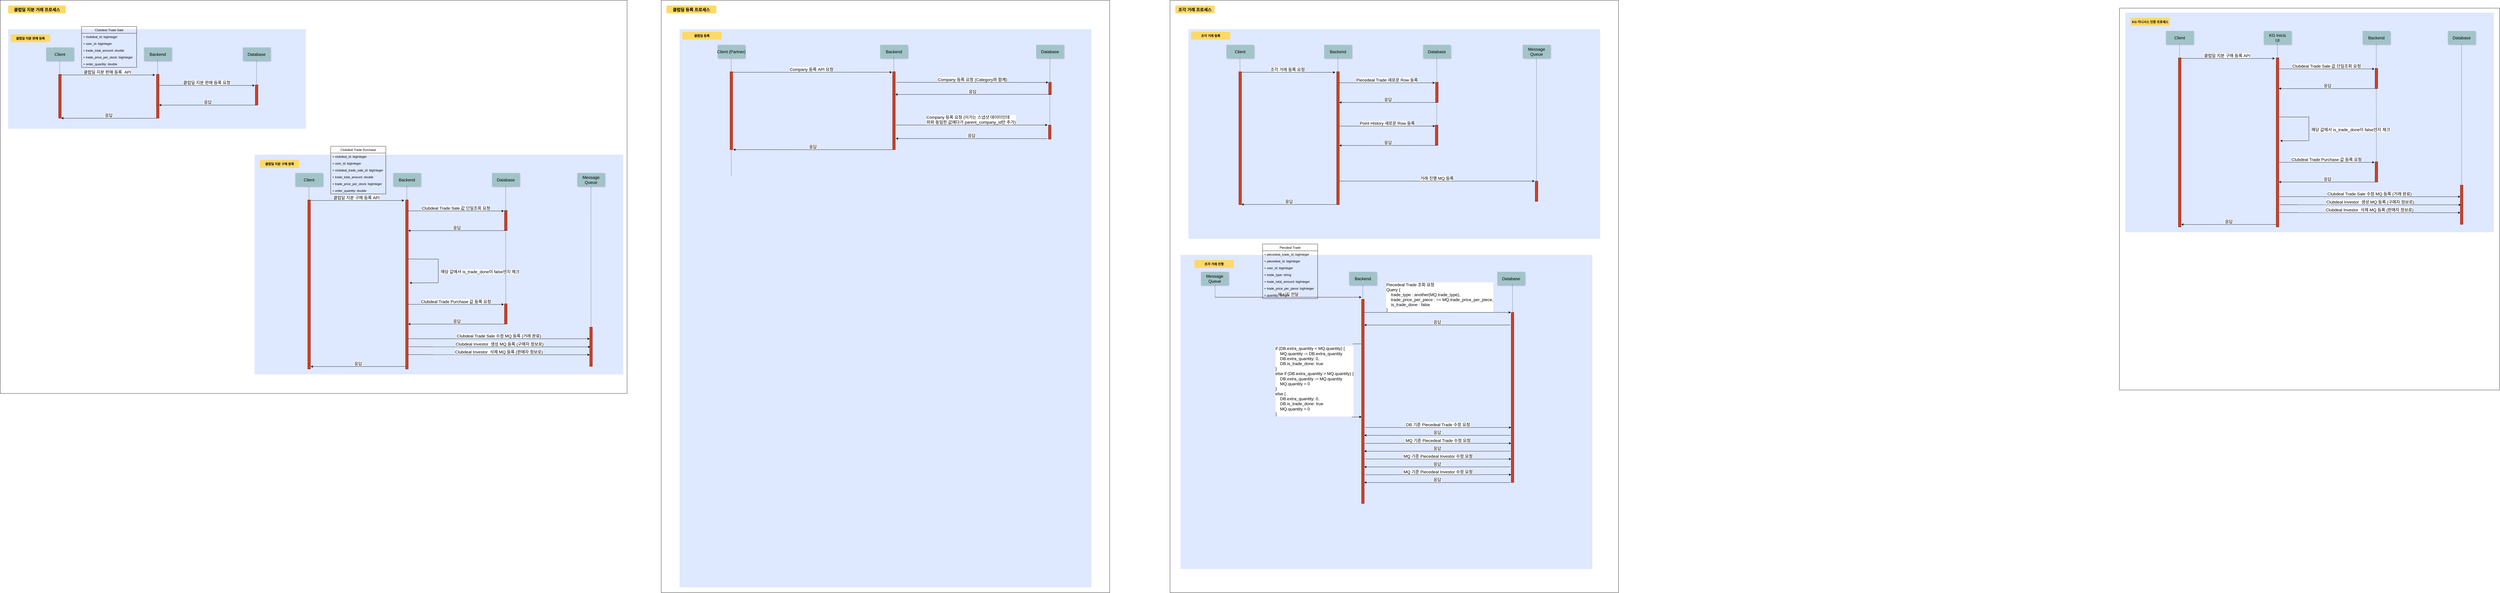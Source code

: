 <mxfile version="16.0.3" type="github">
  <diagram name="Page-1" id="9361dd3d-8414-5efd-6122-117bd74ce7a7">
    <mxGraphModel dx="3626" dy="1720" grid="1" gridSize="10" guides="1" tooltips="1" connect="1" arrows="1" fold="1" page="0" pageScale="1.5" pageWidth="826" pageHeight="1169" background="none" math="0" shadow="0">
      <root>
        <mxCell id="0" />
        <mxCell id="1" parent="0" />
        <mxCell id="KlOb9oc-CN9GO7hvicui-72" value="" style="rounded=0;whiteSpace=wrap;html=1;" parent="1" vertex="1">
          <mxGeometry x="1580" y="-80" width="1710" height="2260" as="geometry" />
        </mxCell>
        <mxCell id="69" value="" style="fillColor=#DEE8FF;strokeColor=none" parent="1" vertex="1">
          <mxGeometry x="1650" y="30" width="1570" height="2130" as="geometry" />
        </mxCell>
        <mxCell id="71" value="클럽딜 등록" style="rounded=1;fontStyle=1;fillColor=#FFD966;strokeColor=none" parent="1" vertex="1">
          <mxGeometry x="1660" y="40" width="150" height="30" as="geometry" />
        </mxCell>
        <mxCell id="AhJz03Bt-B3YiPbpUyde-89" value="Client (Partner)" style="shadow=1;fillColor=#A2C4C9;strokeColor=none;fontSize=16;" parent="1" vertex="1">
          <mxGeometry x="1795" y="90" width="105" height="50" as="geometry" />
        </mxCell>
        <mxCell id="AhJz03Bt-B3YiPbpUyde-90" value="Backend" style="shadow=1;fillColor=#A2C4C9;strokeColor=none;fontSize=16;" parent="1" vertex="1">
          <mxGeometry x="2415" y="90" width="105" height="50" as="geometry" />
        </mxCell>
        <mxCell id="AhJz03Bt-B3YiPbpUyde-91" value="Database" style="shadow=1;fillColor=#A2C4C9;strokeColor=none;fontSize=16;" parent="1" vertex="1">
          <mxGeometry x="3010" y="90" width="105" height="50" as="geometry" />
        </mxCell>
        <mxCell id="AhJz03Bt-B3YiPbpUyde-94" value="Company 등록 API 요청" style="edgeStyle=elbowEdgeStyle;elbow=vertical;verticalLabelPosition=top;verticalAlign=bottom;fontSize=16;" parent="1" edge="1">
          <mxGeometry x="1924.5" y="-38.12" width="100" height="100" as="geometry">
            <mxPoint x="1847" y="194.88" as="sourcePoint" />
            <mxPoint x="2460" y="194" as="targetPoint" />
            <Array as="points" />
          </mxGeometry>
        </mxCell>
        <mxCell id="AhJz03Bt-B3YiPbpUyde-95" value="" style="edgeStyle=none;endArrow=none;dashed=1" parent="1" edge="1">
          <mxGeometry x="2418.481" y="234.56" width="100" height="100" as="geometry">
            <mxPoint x="2466.91" y="139.56" as="sourcePoint" />
            <mxPoint x="2467.32" y="191.56" as="targetPoint" />
          </mxGeometry>
        </mxCell>
        <mxCell id="AhJz03Bt-B3YiPbpUyde-96" value="" style="fillColor=#CC4125;strokeColor=#660000" parent="1" vertex="1">
          <mxGeometry x="2462.5" y="192.56" width="10" height="297.44" as="geometry" />
        </mxCell>
        <mxCell id="AhJz03Bt-B3YiPbpUyde-97" value="Company 등록 요청 (Category와 함께)" style="edgeStyle=elbowEdgeStyle;elbow=vertical;verticalLabelPosition=top;verticalAlign=bottom;fontSize=16;exitX=0.915;exitY=0.08;exitDx=0;exitDy=0;exitPerimeter=0;" parent="1" edge="1">
          <mxGeometry x="2309" y="1.66" width="100" height="100" as="geometry">
            <mxPoint x="2477.65" y="233.155" as="sourcePoint" />
            <mxPoint x="3056" y="234" as="targetPoint" />
            <Array as="points" />
          </mxGeometry>
        </mxCell>
        <mxCell id="AhJz03Bt-B3YiPbpUyde-98" value="" style="edgeStyle=none;endArrow=none;dashed=1" parent="1" edge="1">
          <mxGeometry x="3013.641" y="236.56" width="100" height="100" as="geometry">
            <mxPoint x="3062.07" y="141.56" as="sourcePoint" />
            <mxPoint x="3062" y="231" as="targetPoint" />
          </mxGeometry>
        </mxCell>
        <mxCell id="AhJz03Bt-B3YiPbpUyde-99" value="" style="fillColor=#CC4125;strokeColor=#660000" parent="1" vertex="1">
          <mxGeometry x="3057.5" y="232.56" width="10" height="47.44" as="geometry" />
        </mxCell>
        <mxCell id="AhJz03Bt-B3YiPbpUyde-100" value="응답" style="edgeStyle=elbowEdgeStyle;elbow=vertical;verticalLabelPosition=top;verticalAlign=bottom;exitX=0.5;exitY=1;exitDx=0;exitDy=0;fontSize=16;" parent="1" edge="1">
          <mxGeometry x="2457.5" y="136" width="100" height="100" as="geometry">
            <mxPoint x="3062.5" y="279" as="sourcePoint" />
            <mxPoint x="2472.5" y="279.588" as="targetPoint" />
            <Array as="points" />
          </mxGeometry>
        </mxCell>
        <mxCell id="AhJz03Bt-B3YiPbpUyde-105" value="응답" style="edgeStyle=elbowEdgeStyle;elbow=vertical;verticalLabelPosition=top;verticalAlign=bottom;fontSize=16;" parent="1" edge="1">
          <mxGeometry x="1932.5" y="257.18" width="100" height="100" as="geometry">
            <mxPoint x="2462.5" y="490.18" as="sourcePoint" />
            <mxPoint x="1855.0" y="490.18" as="targetPoint" />
            <Array as="points" />
          </mxGeometry>
        </mxCell>
        <mxCell id="AhJz03Bt-B3YiPbpUyde-106" value="" style="fillColor=#CC4125;strokeColor=#660000" parent="1" vertex="1">
          <mxGeometry x="1842.5" y="192.56" width="10" height="297.44" as="geometry" />
        </mxCell>
        <mxCell id="AhJz03Bt-B3YiPbpUyde-107" value="" style="edgeStyle=none;endArrow=none;dashed=1;" parent="1" edge="1">
          <mxGeometry x="1798.161" y="238" width="100" height="100" as="geometry">
            <mxPoint x="1846.59" y="143" as="sourcePoint" />
            <mxPoint x="1847" y="190" as="targetPoint" />
          </mxGeometry>
        </mxCell>
        <mxCell id="SZOiIeE2iXW8za4jXHJB-124" value="" style="edgeStyle=none;endArrow=none;dashed=1" parent="1" edge="1">
          <mxGeometry x="3013.551" y="405" width="100" height="100" as="geometry">
            <mxPoint x="3062" y="280" as="sourcePoint" />
            <mxPoint x="3061.91" y="399.44" as="targetPoint" />
          </mxGeometry>
        </mxCell>
        <mxCell id="SZOiIeE2iXW8za4jXHJB-125" value="Company 등록 요청 (이거는 스냅샷 데이터인데 &#xa;위와 동일한 값에다가 parent_company_id만 추가)" style="edgeStyle=elbowEdgeStyle;elbow=vertical;verticalLabelPosition=top;verticalAlign=bottom;fontSize=16;align=left;" parent="1" edge="1">
          <mxGeometry width="100" height="100" as="geometry">
            <mxPoint x="2474" y="396" as="sourcePoint" />
            <mxPoint x="3053" y="396.28" as="targetPoint" />
            <Array as="points" />
            <mxPoint x="-174" as="offset" />
          </mxGeometry>
        </mxCell>
        <mxCell id="SZOiIeE2iXW8za4jXHJB-126" value="" style="fillColor=#CC4125;strokeColor=#660000" parent="1" vertex="1">
          <mxGeometry x="3056.5" y="396.28" width="10" height="53.72" as="geometry" />
        </mxCell>
        <mxCell id="SZOiIeE2iXW8za4jXHJB-127" value="응답" style="edgeStyle=elbowEdgeStyle;elbow=vertical;verticalLabelPosition=top;verticalAlign=bottom;exitX=0.892;exitY=0.555;exitDx=0;exitDy=0;fontSize=16;exitPerimeter=0;entryX=1.032;entryY=0.553;entryDx=0;entryDy=0;entryPerimeter=0;" parent="1" edge="1">
          <mxGeometry x="2459.5" y="304.72" width="100" height="100" as="geometry">
            <mxPoint x="3052.44" y="448" as="sourcePoint" />
            <mxPoint x="2474.82" y="447.174" as="targetPoint" />
            <Array as="points" />
          </mxGeometry>
        </mxCell>
        <mxCell id="KlOb9oc-CN9GO7hvicui-73" value="클럽딜 등록 프로세스" style="rounded=1;fontStyle=1;fillColor=#FFD966;strokeColor=none;fontSize=16;" parent="1" vertex="1">
          <mxGeometry x="1600" y="-60" width="190" height="30" as="geometry" />
        </mxCell>
        <mxCell id="KlOb9oc-CN9GO7hvicui-74" value="" style="rounded=0;whiteSpace=wrap;html=1;" parent="1" vertex="1">
          <mxGeometry x="-940" y="-80" width="2390" height="1500" as="geometry" />
        </mxCell>
        <mxCell id="KlOb9oc-CN9GO7hvicui-146" value="클럽딜 지분 거래 프로세스" style="rounded=1;fontStyle=1;fillColor=#FFD966;strokeColor=none;fontSize=16;" parent="1" vertex="1">
          <mxGeometry x="-910" y="-60" width="220" height="30" as="geometry" />
        </mxCell>
        <mxCell id="cGfgTrVELsaOKkTniNKJ-86" value="" style="fillColor=#DEE8FF;strokeColor=none" parent="1" vertex="1">
          <mxGeometry x="-910" y="30" width="1135" height="380" as="geometry" />
        </mxCell>
        <mxCell id="cGfgTrVELsaOKkTniNKJ-87" value="클럽딜 지분 판매 등록" style="rounded=1;fontStyle=1;fillColor=#FFD966;strokeColor=none" parent="1" vertex="1">
          <mxGeometry x="-900" y="50" width="150" height="30" as="geometry" />
        </mxCell>
        <mxCell id="cGfgTrVELsaOKkTniNKJ-88" value="Client" style="shadow=1;fillColor=#A2C4C9;strokeColor=none;fontSize=16;" parent="1" vertex="1">
          <mxGeometry x="-765" y="100" width="105" height="50" as="geometry" />
        </mxCell>
        <mxCell id="cGfgTrVELsaOKkTniNKJ-89" value="Backend" style="shadow=1;fillColor=#A2C4C9;strokeColor=none;fontSize=16;" parent="1" vertex="1">
          <mxGeometry x="-392" y="100" width="105" height="50" as="geometry" />
        </mxCell>
        <mxCell id="cGfgTrVELsaOKkTniNKJ-90" value="Database" style="shadow=1;fillColor=#A2C4C9;strokeColor=none;fontSize=16;" parent="1" vertex="1">
          <mxGeometry x="-15" y="100" width="105" height="50" as="geometry" />
        </mxCell>
        <mxCell id="cGfgTrVELsaOKkTniNKJ-91" value="클럽딜 지분 판매 등록  API" style="edgeStyle=elbowEdgeStyle;elbow=vertical;verticalLabelPosition=top;verticalAlign=bottom;fontSize=16;" parent="1" edge="1">
          <mxGeometry x="-635.5" y="-28.12" width="100" height="100" as="geometry">
            <mxPoint x="-713.0" y="204.88" as="sourcePoint" />
            <mxPoint x="-350" y="205" as="targetPoint" />
            <Array as="points" />
          </mxGeometry>
        </mxCell>
        <mxCell id="cGfgTrVELsaOKkTniNKJ-92" value="" style="edgeStyle=none;endArrow=none;dashed=1" parent="1" edge="1">
          <mxGeometry x="-388.559" y="245" width="100" height="100" as="geometry">
            <mxPoint x="-340.13" y="150" as="sourcePoint" />
            <mxPoint x="-339.72" y="202.0" as="targetPoint" />
          </mxGeometry>
        </mxCell>
        <mxCell id="cGfgTrVELsaOKkTniNKJ-93" value="" style="fillColor=#CC4125;strokeColor=#660000" parent="1" vertex="1">
          <mxGeometry x="-344.5" y="202.56" width="10" height="167.44" as="geometry" />
        </mxCell>
        <mxCell id="cGfgTrVELsaOKkTniNKJ-94" value="클럽딜 지분 판매 등록 요청" style="edgeStyle=elbowEdgeStyle;elbow=vertical;verticalLabelPosition=top;verticalAlign=bottom;fontSize=16;" parent="1" edge="1">
          <mxGeometry x="-257" y="11.66" width="100" height="100" as="geometry">
            <mxPoint x="-334.5" y="244.66" as="sourcePoint" />
            <mxPoint x="30" y="245" as="targetPoint" />
            <Array as="points" />
          </mxGeometry>
        </mxCell>
        <mxCell id="cGfgTrVELsaOKkTniNKJ-95" value="" style="edgeStyle=none;endArrow=none;dashed=1" parent="1" edge="1">
          <mxGeometry x="-11.359" y="246.56" width="100" height="100" as="geometry">
            <mxPoint x="37.07" y="151.56" as="sourcePoint" />
            <mxPoint x="37" y="241" as="targetPoint" />
          </mxGeometry>
        </mxCell>
        <mxCell id="cGfgTrVELsaOKkTniNKJ-96" value="" style="fillColor=#CC4125;strokeColor=#660000" parent="1" vertex="1">
          <mxGeometry x="32.5" y="242.56" width="10" height="77.44" as="geometry" />
        </mxCell>
        <mxCell id="cGfgTrVELsaOKkTniNKJ-97" value="응답" style="edgeStyle=elbowEdgeStyle;elbow=vertical;verticalLabelPosition=top;verticalAlign=bottom;exitX=0.5;exitY=1;exitDx=0;exitDy=0;fontSize=16;" parent="1" source="cGfgTrVELsaOKkTniNKJ-96" target="cGfgTrVELsaOKkTniNKJ-93" edge="1">
          <mxGeometry x="-102.5" y="177" width="100" height="100" as="geometry">
            <mxPoint x="-180.0" y="410.0" as="sourcePoint" />
            <mxPoint x="193" y="410.12" as="targetPoint" />
            <Array as="points" />
          </mxGeometry>
        </mxCell>
        <mxCell id="cGfgTrVELsaOKkTniNKJ-98" value="응답" style="edgeStyle=elbowEdgeStyle;elbow=vertical;verticalLabelPosition=top;verticalAlign=bottom;fontSize=16;" parent="1" edge="1">
          <mxGeometry x="-630" y="137.18" width="100" height="100" as="geometry">
            <mxPoint x="-344.5" y="370.3" as="sourcePoint" />
            <mxPoint x="-707.5" y="370.18" as="targetPoint" />
            <Array as="points" />
          </mxGeometry>
        </mxCell>
        <mxCell id="cGfgTrVELsaOKkTniNKJ-99" value="" style="fillColor=#CC4125;strokeColor=#660000" parent="1" vertex="1">
          <mxGeometry x="-717.5" y="202.56" width="10" height="167.44" as="geometry" />
        </mxCell>
        <mxCell id="cGfgTrVELsaOKkTniNKJ-100" value="" style="edgeStyle=none;endArrow=none;dashed=1;" parent="1" edge="1">
          <mxGeometry x="-761.839" y="248" width="100" height="100" as="geometry">
            <mxPoint x="-713.41" y="153" as="sourcePoint" />
            <mxPoint x="-713.0" y="200" as="targetPoint" />
          </mxGeometry>
        </mxCell>
        <mxCell id="cGfgTrVELsaOKkTniNKJ-101" value="" style="fillColor=#DEE8FF;strokeColor=none" parent="1" vertex="1">
          <mxGeometry x="30" y="509" width="1405" height="838" as="geometry" />
        </mxCell>
        <mxCell id="cGfgTrVELsaOKkTniNKJ-102" value="클럽딜 지분 구매 등록" style="rounded=1;fontStyle=1;fillColor=#FFD966;strokeColor=none" parent="1" vertex="1">
          <mxGeometry x="50" y="529" width="150" height="30" as="geometry" />
        </mxCell>
        <mxCell id="cGfgTrVELsaOKkTniNKJ-103" value="Client" style="shadow=1;fillColor=#A2C4C9;strokeColor=none;fontSize=16;" parent="1" vertex="1">
          <mxGeometry x="185" y="579" width="105" height="50" as="geometry" />
        </mxCell>
        <mxCell id="cGfgTrVELsaOKkTniNKJ-104" value="Backend" style="shadow=1;fillColor=#A2C4C9;strokeColor=none;fontSize=16;" parent="1" vertex="1">
          <mxGeometry x="558" y="579" width="105" height="50" as="geometry" />
        </mxCell>
        <mxCell id="cGfgTrVELsaOKkTniNKJ-105" value="Database" style="shadow=1;fillColor=#A2C4C9;strokeColor=none;fontSize=16;" parent="1" vertex="1">
          <mxGeometry x="935" y="579" width="105" height="50" as="geometry" />
        </mxCell>
        <mxCell id="cGfgTrVELsaOKkTniNKJ-106" value="클럽딜 지분 구매 등록 API" style="edgeStyle=elbowEdgeStyle;elbow=vertical;verticalLabelPosition=top;verticalAlign=bottom;fontSize=16;" parent="1" edge="1">
          <mxGeometry x="314.5" y="450.88" width="100" height="100" as="geometry">
            <mxPoint x="237.0" y="683.88" as="sourcePoint" />
            <mxPoint x="600" y="684" as="targetPoint" />
            <Array as="points" />
          </mxGeometry>
        </mxCell>
        <mxCell id="cGfgTrVELsaOKkTniNKJ-107" value="" style="edgeStyle=none;endArrow=none;dashed=1" parent="1" edge="1">
          <mxGeometry x="561.441" y="724" width="100" height="100" as="geometry">
            <mxPoint x="609.87" y="629" as="sourcePoint" />
            <mxPoint x="610.28" y="681.0" as="targetPoint" />
          </mxGeometry>
        </mxCell>
        <mxCell id="cGfgTrVELsaOKkTniNKJ-108" value="" style="fillColor=#CC4125;strokeColor=#660000" parent="1" vertex="1">
          <mxGeometry x="605.5" y="681.56" width="10" height="645.44" as="geometry" />
        </mxCell>
        <mxCell id="cGfgTrVELsaOKkTniNKJ-109" value="Clubdeal Trade Sale 값 단일조회 요청" style="edgeStyle=elbowEdgeStyle;elbow=vertical;verticalLabelPosition=top;verticalAlign=bottom;fontSize=16;" parent="1" edge="1">
          <mxGeometry x="693" y="490.66" width="100" height="100" as="geometry">
            <mxPoint x="615.5" y="723.66" as="sourcePoint" />
            <mxPoint x="980" y="724" as="targetPoint" />
            <Array as="points" />
          </mxGeometry>
        </mxCell>
        <mxCell id="cGfgTrVELsaOKkTniNKJ-110" value="" style="edgeStyle=none;endArrow=none;dashed=1" parent="1" edge="1">
          <mxGeometry x="938.641" y="725.56" width="100" height="100" as="geometry">
            <mxPoint x="987.07" y="630.56" as="sourcePoint" />
            <mxPoint x="987" y="720" as="targetPoint" />
          </mxGeometry>
        </mxCell>
        <mxCell id="cGfgTrVELsaOKkTniNKJ-111" value="" style="fillColor=#CC4125;strokeColor=#660000" parent="1" vertex="1">
          <mxGeometry x="982.5" y="721.56" width="10" height="77.44" as="geometry" />
        </mxCell>
        <mxCell id="cGfgTrVELsaOKkTniNKJ-112" value="응답" style="edgeStyle=elbowEdgeStyle;elbow=vertical;verticalLabelPosition=top;verticalAlign=bottom;exitX=0.5;exitY=1;exitDx=0;exitDy=0;fontSize=16;" parent="1" source="cGfgTrVELsaOKkTniNKJ-111" target="cGfgTrVELsaOKkTniNKJ-108" edge="1">
          <mxGeometry x="847.5" y="656" width="100" height="100" as="geometry">
            <mxPoint x="770.0" y="889.0" as="sourcePoint" />
            <mxPoint x="1143" y="889.12" as="targetPoint" />
            <Array as="points" />
          </mxGeometry>
        </mxCell>
        <mxCell id="cGfgTrVELsaOKkTniNKJ-113" value="응답" style="edgeStyle=elbowEdgeStyle;elbow=vertical;verticalLabelPosition=top;verticalAlign=bottom;fontSize=16;" parent="1" edge="1">
          <mxGeometry x="321" y="1084.23" width="100" height="100" as="geometry">
            <mxPoint x="606.5" y="1317.35" as="sourcePoint" />
            <mxPoint x="243.5" y="1317.23" as="targetPoint" />
            <Array as="points" />
          </mxGeometry>
        </mxCell>
        <mxCell id="cGfgTrVELsaOKkTniNKJ-114" value="" style="fillColor=#CC4125;strokeColor=#660000" parent="1" vertex="1">
          <mxGeometry x="232.5" y="681.56" width="10" height="645.44" as="geometry" />
        </mxCell>
        <mxCell id="cGfgTrVELsaOKkTniNKJ-115" value="" style="edgeStyle=none;endArrow=none;dashed=1;" parent="1" edge="1">
          <mxGeometry x="188.161" y="727" width="100" height="100" as="geometry">
            <mxPoint x="236.59" y="632" as="sourcePoint" />
            <mxPoint x="237.0" y="679" as="targetPoint" />
          </mxGeometry>
        </mxCell>
        <mxCell id="cGfgTrVELsaOKkTniNKJ-117" value="Clubdeal Trade Sale" style="swimlane;fontStyle=0;childLayout=stackLayout;horizontal=1;startSize=26;fillColor=none;horizontalStack=0;resizeParent=1;resizeParentMax=0;resizeLast=0;collapsible=1;marginBottom=0;" parent="1" vertex="1">
          <mxGeometry x="-630" y="20" width="210" height="156" as="geometry" />
        </mxCell>
        <mxCell id="cGfgTrVELsaOKkTniNKJ-118" value="+ clubdeal_id: bigInteger" style="text;strokeColor=none;fillColor=none;align=left;verticalAlign=top;spacingLeft=4;spacingRight=4;overflow=hidden;rotatable=0;points=[[0,0.5],[1,0.5]];portConstraint=eastwest;" parent="cGfgTrVELsaOKkTniNKJ-117" vertex="1">
          <mxGeometry y="26" width="210" height="26" as="geometry" />
        </mxCell>
        <mxCell id="cGfgTrVELsaOKkTniNKJ-119" value="+ user_id: bigInteger" style="text;strokeColor=none;fillColor=none;align=left;verticalAlign=top;spacingLeft=4;spacingRight=4;overflow=hidden;rotatable=0;points=[[0,0.5],[1,0.5]];portConstraint=eastwest;" parent="cGfgTrVELsaOKkTniNKJ-117" vertex="1">
          <mxGeometry y="52" width="210" height="26" as="geometry" />
        </mxCell>
        <mxCell id="cGfgTrVELsaOKkTniNKJ-124" value="+ trade_total_amount: double" style="text;strokeColor=none;fillColor=none;align=left;verticalAlign=top;spacingLeft=4;spacingRight=4;overflow=hidden;rotatable=0;points=[[0,0.5],[1,0.5]];portConstraint=eastwest;" parent="cGfgTrVELsaOKkTniNKJ-117" vertex="1">
          <mxGeometry y="78" width="210" height="26" as="geometry" />
        </mxCell>
        <mxCell id="cGfgTrVELsaOKkTniNKJ-121" value="+ trade_price_per_stock: bigInteger" style="text;strokeColor=none;fillColor=none;align=left;verticalAlign=top;spacingLeft=4;spacingRight=4;overflow=hidden;rotatable=0;points=[[0,0.5],[1,0.5]];portConstraint=eastwest;" parent="cGfgTrVELsaOKkTniNKJ-117" vertex="1">
          <mxGeometry y="104" width="210" height="26" as="geometry" />
        </mxCell>
        <mxCell id="cGfgTrVELsaOKkTniNKJ-120" value="+ order_quantity: double" style="text;strokeColor=none;fillColor=none;align=left;verticalAlign=top;spacingLeft=4;spacingRight=4;overflow=hidden;rotatable=0;points=[[0,0.5],[1,0.5]];portConstraint=eastwest;" parent="cGfgTrVELsaOKkTniNKJ-117" vertex="1">
          <mxGeometry y="130" width="210" height="26" as="geometry" />
        </mxCell>
        <mxCell id="cGfgTrVELsaOKkTniNKJ-127" value="Clubdeal Trade Purchase" style="swimlane;fontStyle=0;childLayout=stackLayout;horizontal=1;startSize=26;fillColor=none;horizontalStack=0;resizeParent=1;resizeParentMax=0;resizeLast=0;collapsible=1;marginBottom=0;" parent="1" vertex="1">
          <mxGeometry x="320" y="477.0" width="210" height="182" as="geometry" />
        </mxCell>
        <mxCell id="cGfgTrVELsaOKkTniNKJ-128" value="+ clubdeal_id: bigInteger" style="text;strokeColor=none;fillColor=none;align=left;verticalAlign=top;spacingLeft=4;spacingRight=4;overflow=hidden;rotatable=0;points=[[0,0.5],[1,0.5]];portConstraint=eastwest;" parent="cGfgTrVELsaOKkTniNKJ-127" vertex="1">
          <mxGeometry y="26" width="210" height="26" as="geometry" />
        </mxCell>
        <mxCell id="cGfgTrVELsaOKkTniNKJ-129" value="+ user_id: bigInteger" style="text;strokeColor=none;fillColor=none;align=left;verticalAlign=top;spacingLeft=4;spacingRight=4;overflow=hidden;rotatable=0;points=[[0,0.5],[1,0.5]];portConstraint=eastwest;" parent="cGfgTrVELsaOKkTniNKJ-127" vertex="1">
          <mxGeometry y="52" width="210" height="26" as="geometry" />
        </mxCell>
        <mxCell id="cGfgTrVELsaOKkTniNKJ-133" value="+ clubdeal_trade_sale_id: bigInteger" style="text;strokeColor=none;fillColor=none;align=left;verticalAlign=top;spacingLeft=4;spacingRight=4;overflow=hidden;rotatable=0;points=[[0,0.5],[1,0.5]];portConstraint=eastwest;" parent="cGfgTrVELsaOKkTniNKJ-127" vertex="1">
          <mxGeometry y="78" width="210" height="26" as="geometry" />
        </mxCell>
        <mxCell id="cGfgTrVELsaOKkTniNKJ-130" value="+ trade_total_amount: double" style="text;strokeColor=none;fillColor=none;align=left;verticalAlign=top;spacingLeft=4;spacingRight=4;overflow=hidden;rotatable=0;points=[[0,0.5],[1,0.5]];portConstraint=eastwest;" parent="cGfgTrVELsaOKkTniNKJ-127" vertex="1">
          <mxGeometry y="104" width="210" height="26" as="geometry" />
        </mxCell>
        <mxCell id="cGfgTrVELsaOKkTniNKJ-131" value="+ trade_price_per_stock: bigInteger" style="text;strokeColor=none;fillColor=none;align=left;verticalAlign=top;spacingLeft=4;spacingRight=4;overflow=hidden;rotatable=0;points=[[0,0.5],[1,0.5]];portConstraint=eastwest;" parent="cGfgTrVELsaOKkTniNKJ-127" vertex="1">
          <mxGeometry y="130" width="210" height="26" as="geometry" />
        </mxCell>
        <mxCell id="cGfgTrVELsaOKkTniNKJ-132" value="+ order_quantity: double" style="text;strokeColor=none;fillColor=none;align=left;verticalAlign=top;spacingLeft=4;spacingRight=4;overflow=hidden;rotatable=0;points=[[0,0.5],[1,0.5]];portConstraint=eastwest;" parent="cGfgTrVELsaOKkTniNKJ-127" vertex="1">
          <mxGeometry y="156" width="210" height="26" as="geometry" />
        </mxCell>
        <mxCell id="cGfgTrVELsaOKkTniNKJ-134" value="해당 값에서 is_trade_done이 false인지 체크" style="edgeStyle=elbowEdgeStyle;elbow=vertical;verticalLabelPosition=top;verticalAlign=bottom;fontSize=16;endArrow=none;endFill=0;" parent="1" edge="1">
          <mxGeometry x="-260" y="-33" width="100" height="100" as="geometry">
            <mxPoint x="615.5" y="907.29" as="sourcePoint" />
            <mxPoint x="730" y="908" as="targetPoint" />
            <Array as="points" />
            <mxPoint x="217" y="59" as="offset" />
          </mxGeometry>
        </mxCell>
        <mxCell id="cGfgTrVELsaOKkTniNKJ-135" value="" style="endArrow=none;html=1;rounded=0;endFill=0;" parent="1" edge="1">
          <mxGeometry width="50" height="50" relative="1" as="geometry">
            <mxPoint x="730" y="907" as="sourcePoint" />
            <mxPoint x="730" y="997" as="targetPoint" />
          </mxGeometry>
        </mxCell>
        <mxCell id="cGfgTrVELsaOKkTniNKJ-136" value="" style="endArrow=classic;html=1;rounded=0;entryX=1.508;entryY=0.706;entryDx=0;entryDy=0;entryPerimeter=0;" parent="1" edge="1">
          <mxGeometry width="50" height="50" relative="1" as="geometry">
            <mxPoint x="730" y="998" as="sourcePoint" />
            <mxPoint x="620.58" y="998.341" as="targetPoint" />
          </mxGeometry>
        </mxCell>
        <mxCell id="cGfgTrVELsaOKkTniNKJ-137" value="Clubdeal Trade Purchase 값 등록 요청" style="edgeStyle=elbowEdgeStyle;elbow=vertical;verticalLabelPosition=top;verticalAlign=bottom;fontSize=16;" parent="1" edge="1">
          <mxGeometry x="693" y="847.1" width="100" height="100" as="geometry">
            <mxPoint x="615.5" y="1080.1" as="sourcePoint" />
            <mxPoint x="980" y="1080.44" as="targetPoint" />
            <Array as="points" />
          </mxGeometry>
        </mxCell>
        <mxCell id="cGfgTrVELsaOKkTniNKJ-138" value="" style="fillColor=#CC4125;strokeColor=#660000" parent="1" vertex="1">
          <mxGeometry x="982.5" y="1078" width="10" height="77.44" as="geometry" />
        </mxCell>
        <mxCell id="cGfgTrVELsaOKkTniNKJ-139" value="응답" style="edgeStyle=elbowEdgeStyle;elbow=vertical;verticalLabelPosition=top;verticalAlign=bottom;exitX=0.5;exitY=1;exitDx=0;exitDy=0;fontSize=16;" parent="1" source="cGfgTrVELsaOKkTniNKJ-138" edge="1">
          <mxGeometry x="847.5" y="1012.44" width="100" height="100" as="geometry">
            <mxPoint x="770.0" y="1245.44" as="sourcePoint" />
            <mxPoint x="615.5" y="1155.072" as="targetPoint" />
            <Array as="points" />
          </mxGeometry>
        </mxCell>
        <mxCell id="cGfgTrVELsaOKkTniNKJ-140" value="" style="edgeStyle=none;endArrow=none;dashed=1;entryX=0.5;entryY=0;entryDx=0;entryDy=0;" parent="1" target="cGfgTrVELsaOKkTniNKJ-138" edge="1">
          <mxGeometry x="938.611" y="892" width="100" height="100" as="geometry">
            <mxPoint x="987.04" y="797.0" as="sourcePoint" />
            <mxPoint x="986.97" y="886.44" as="targetPoint" />
          </mxGeometry>
        </mxCell>
        <mxCell id="cGfgTrVELsaOKkTniNKJ-141" value="Message&#xa;Queue" style="shadow=1;fillColor=#A2C4C9;strokeColor=none;fontSize=16;" parent="1" vertex="1">
          <mxGeometry x="1260" y="579" width="105" height="50" as="geometry" />
        </mxCell>
        <mxCell id="cGfgTrVELsaOKkTniNKJ-142" value="" style="edgeStyle=none;endArrow=none;dashed=1;entryX=0.5;entryY=0;entryDx=0;entryDy=0;" parent="1" target="cGfgTrVELsaOKkTniNKJ-144" edge="1">
          <mxGeometry x="1263.521" y="727.12" width="100" height="100" as="geometry">
            <mxPoint x="1311.95" y="632.12" as="sourcePoint" />
            <mxPoint x="1311.88" y="721.56" as="targetPoint" />
          </mxGeometry>
        </mxCell>
        <mxCell id="cGfgTrVELsaOKkTniNKJ-143" value="Clubdeal Investor  생성 MQ 등록 (구매자 정보로)" style="edgeStyle=elbowEdgeStyle;elbow=vertical;verticalLabelPosition=top;verticalAlign=bottom;fontSize=16;entryX=0.25;entryY=0.202;entryDx=0;entryDy=0;entryPerimeter=0;" parent="1" edge="1">
          <mxGeometry x="695.5" y="1009.17" width="100" height="100" as="geometry">
            <mxPoint x="618" y="1242.17" as="sourcePoint" />
            <mxPoint x="1310" y="1242.47" as="targetPoint" />
            <Array as="points" />
          </mxGeometry>
        </mxCell>
        <mxCell id="cGfgTrVELsaOKkTniNKJ-144" value="" style="fillColor=#CC4125;strokeColor=#660000" parent="1" vertex="1">
          <mxGeometry x="1307.5" y="1167" width="10" height="150" as="geometry" />
        </mxCell>
        <mxCell id="cGfgTrVELsaOKkTniNKJ-145" value="Clubdeal Investor  삭제 MQ 등록 (판매자 정보로)" style="edgeStyle=elbowEdgeStyle;elbow=vertical;verticalLabelPosition=top;verticalAlign=bottom;fontSize=16;entryX=0.25;entryY=0.202;entryDx=0;entryDy=0;entryPerimeter=0;" parent="1" edge="1">
          <mxGeometry x="693" y="1039.17" width="100" height="100" as="geometry">
            <mxPoint x="615.5" y="1272.17" as="sourcePoint" />
            <mxPoint x="1307.5" y="1272.47" as="targetPoint" />
            <Array as="points" />
          </mxGeometry>
        </mxCell>
        <mxCell id="cGfgTrVELsaOKkTniNKJ-146" value="Clubdeal Trade Sale 수정 MQ 등록 (거래 완료)" style="edgeStyle=elbowEdgeStyle;elbow=vertical;verticalLabelPosition=top;verticalAlign=bottom;fontSize=16;entryX=0.25;entryY=0.202;entryDx=0;entryDy=0;entryPerimeter=0;" parent="1" edge="1">
          <mxGeometry x="693" y="978.34" width="100" height="100" as="geometry">
            <mxPoint x="615.5" y="1211.34" as="sourcePoint" />
            <mxPoint x="1307.5" y="1211.64" as="targetPoint" />
            <Array as="points" />
          </mxGeometry>
        </mxCell>
        <mxCell id="aL3dikW4eVDOz2QTNqO3-71" value="" style="rounded=0;whiteSpace=wrap;html=1;" parent="1" vertex="1">
          <mxGeometry x="3520" y="-80" width="1710" height="2260" as="geometry" />
        </mxCell>
        <mxCell id="aL3dikW4eVDOz2QTNqO3-72" value="" style="fillColor=#DEE8FF;strokeColor=none" parent="1" vertex="1">
          <mxGeometry x="3590" y="30" width="1570" height="800" as="geometry" />
        </mxCell>
        <mxCell id="aL3dikW4eVDOz2QTNqO3-73" value="조각 거래 등록" style="rounded=1;fontStyle=1;fillColor=#FFD966;strokeColor=none" parent="1" vertex="1">
          <mxGeometry x="3600" y="40" width="150" height="30" as="geometry" />
        </mxCell>
        <mxCell id="aL3dikW4eVDOz2QTNqO3-74" value="Client" style="shadow=1;fillColor=#A2C4C9;strokeColor=none;fontSize=16;" parent="1" vertex="1">
          <mxGeometry x="3735" y="90" width="105" height="50" as="geometry" />
        </mxCell>
        <mxCell id="aL3dikW4eVDOz2QTNqO3-75" value="Backend" style="shadow=1;fillColor=#A2C4C9;strokeColor=none;fontSize=16;" parent="1" vertex="1">
          <mxGeometry x="4108" y="90" width="105" height="50" as="geometry" />
        </mxCell>
        <mxCell id="aL3dikW4eVDOz2QTNqO3-76" value="Database" style="shadow=1;fillColor=#A2C4C9;strokeColor=none;fontSize=16;" parent="1" vertex="1">
          <mxGeometry x="4485" y="90" width="105" height="50" as="geometry" />
        </mxCell>
        <mxCell id="aL3dikW4eVDOz2QTNqO3-77" value="Message&#xa;Queue" style="shadow=1;fillColor=#A2C4C9;strokeColor=none;fontSize=16;" parent="1" vertex="1">
          <mxGeometry x="4865" y="90" width="105" height="50" as="geometry" />
        </mxCell>
        <mxCell id="aL3dikW4eVDOz2QTNqO3-78" value="조각 거래 등록 요청" style="edgeStyle=elbowEdgeStyle;elbow=vertical;verticalLabelPosition=top;verticalAlign=bottom;fontSize=16;" parent="1" edge="1">
          <mxGeometry x="3864.5" y="-38.12" width="100" height="100" as="geometry">
            <mxPoint x="3787" y="194.88" as="sourcePoint" />
            <mxPoint x="4150" y="195" as="targetPoint" />
            <Array as="points" />
          </mxGeometry>
        </mxCell>
        <mxCell id="aL3dikW4eVDOz2QTNqO3-79" value="" style="edgeStyle=none;endArrow=none;dashed=1" parent="1" edge="1">
          <mxGeometry x="4111.441" y="235" width="100" height="100" as="geometry">
            <mxPoint x="4159.87" y="140" as="sourcePoint" />
            <mxPoint x="4160.28" y="192" as="targetPoint" />
          </mxGeometry>
        </mxCell>
        <mxCell id="aL3dikW4eVDOz2QTNqO3-80" value="" style="fillColor=#CC4125;strokeColor=#660000" parent="1" vertex="1">
          <mxGeometry x="4155.5" y="192.56" width="10" height="507.44" as="geometry" />
        </mxCell>
        <mxCell id="aL3dikW4eVDOz2QTNqO3-81" value="Piecedeal Trade 새로운 Row 등록" style="edgeStyle=elbowEdgeStyle;elbow=vertical;verticalLabelPosition=top;verticalAlign=bottom;fontSize=16;" parent="1" edge="1">
          <mxGeometry x="4243" y="1.66" width="100" height="100" as="geometry">
            <mxPoint x="4165.5" y="234.66" as="sourcePoint" />
            <mxPoint x="4530" y="235" as="targetPoint" />
            <Array as="points" />
          </mxGeometry>
        </mxCell>
        <mxCell id="aL3dikW4eVDOz2QTNqO3-82" value="" style="edgeStyle=none;endArrow=none;dashed=1" parent="1" edge="1">
          <mxGeometry x="4488.641" y="236.56" width="100" height="100" as="geometry">
            <mxPoint x="4537.07" y="141.56" as="sourcePoint" />
            <mxPoint x="4537" y="231.0" as="targetPoint" />
          </mxGeometry>
        </mxCell>
        <mxCell id="aL3dikW4eVDOz2QTNqO3-83" value="" style="fillColor=#CC4125;strokeColor=#660000" parent="1" vertex="1">
          <mxGeometry x="4532.5" y="232.56" width="10" height="77.44" as="geometry" />
        </mxCell>
        <mxCell id="aL3dikW4eVDOz2QTNqO3-84" value="응답" style="edgeStyle=elbowEdgeStyle;elbow=vertical;verticalLabelPosition=top;verticalAlign=bottom;exitX=0.5;exitY=1;exitDx=0;exitDy=0;fontSize=16;" parent="1" source="aL3dikW4eVDOz2QTNqO3-83" target="aL3dikW4eVDOz2QTNqO3-80" edge="1">
          <mxGeometry x="4397.5" y="167" width="100" height="100" as="geometry">
            <mxPoint x="4320.0" y="400.0" as="sourcePoint" />
            <mxPoint x="4693" y="400.12" as="targetPoint" />
            <Array as="points" />
          </mxGeometry>
        </mxCell>
        <mxCell id="aL3dikW4eVDOz2QTNqO3-85" value="거래 진행 MQ 등록" style="edgeStyle=elbowEdgeStyle;elbow=vertical;verticalLabelPosition=top;verticalAlign=bottom;fontSize=16;" parent="1" edge="1">
          <mxGeometry x="4243" y="377" width="100" height="100" as="geometry">
            <mxPoint x="4165.5" y="610" as="sourcePoint" />
            <mxPoint x="4910" y="610" as="targetPoint" />
            <Array as="points" />
          </mxGeometry>
        </mxCell>
        <mxCell id="aL3dikW4eVDOz2QTNqO3-86" value="" style="edgeStyle=none;endArrow=none;dashed=1;entryX=0.5;entryY=0;entryDx=0;entryDy=0;" parent="1" target="aL3dikW4eVDOz2QTNqO3-87" edge="1">
          <mxGeometry x="4868.711" y="238.12" width="100" height="100" as="geometry">
            <mxPoint x="4917.14" y="143.12" as="sourcePoint" />
            <mxPoint x="4917" y="410" as="targetPoint" />
          </mxGeometry>
        </mxCell>
        <mxCell id="aL3dikW4eVDOz2QTNqO3-87" value="" style="fillColor=#CC4125;strokeColor=#660000" parent="1" vertex="1">
          <mxGeometry x="4912.5" y="610" width="10" height="77.44" as="geometry" />
        </mxCell>
        <mxCell id="aL3dikW4eVDOz2QTNqO3-88" value="응답" style="edgeStyle=elbowEdgeStyle;elbow=vertical;verticalLabelPosition=top;verticalAlign=bottom;fontSize=16;" parent="1" edge="1">
          <mxGeometry x="3870" y="466" width="100" height="100" as="geometry">
            <mxPoint x="4155.5" y="699.12" as="sourcePoint" />
            <mxPoint x="3792.5" y="699" as="targetPoint" />
            <Array as="points" />
          </mxGeometry>
        </mxCell>
        <mxCell id="aL3dikW4eVDOz2QTNqO3-89" value="" style="fillColor=#CC4125;strokeColor=#660000" parent="1" vertex="1">
          <mxGeometry x="3782.5" y="192.56" width="10" height="507.44" as="geometry" />
        </mxCell>
        <mxCell id="aL3dikW4eVDOz2QTNqO3-90" value="" style="edgeStyle=none;endArrow=none;dashed=1;" parent="1" edge="1">
          <mxGeometry x="3738.161" y="238" width="100" height="100" as="geometry">
            <mxPoint x="3786.59" y="143.0" as="sourcePoint" />
            <mxPoint x="3787" y="190" as="targetPoint" />
          </mxGeometry>
        </mxCell>
        <mxCell id="aL3dikW4eVDOz2QTNqO3-91" value="" style="fillColor=#DEE8FF;strokeColor=none" parent="1" vertex="1">
          <mxGeometry x="3560" y="891.5" width="1570" height="1198.5" as="geometry" />
        </mxCell>
        <mxCell id="aL3dikW4eVDOz2QTNqO3-92" value="조각 거래 진행" style="rounded=1;fontStyle=1;fillColor=#FFD966;strokeColor=none" parent="1" vertex="1">
          <mxGeometry x="3613" y="911" width="150" height="30" as="geometry" />
        </mxCell>
        <mxCell id="aL3dikW4eVDOz2QTNqO3-93" value="Message&#xa;Queue" style="shadow=1;fillColor=#A2C4C9;strokeColor=none;fontSize=16;" parent="1" vertex="1">
          <mxGeometry x="3638" y="956" width="105" height="50" as="geometry" />
        </mxCell>
        <mxCell id="aL3dikW4eVDOz2QTNqO3-94" value="Backend" style="shadow=1;fillColor=#A2C4C9;strokeColor=none;fontSize=16;" parent="1" vertex="1">
          <mxGeometry x="4203" y="956" width="105" height="50" as="geometry" />
        </mxCell>
        <mxCell id="aL3dikW4eVDOz2QTNqO3-95" value="Database" style="shadow=1;fillColor=#A2C4C9;strokeColor=none;fontSize=16;" parent="1" vertex="1">
          <mxGeometry x="4768" y="956" width="105" height="50" as="geometry" />
        </mxCell>
        <mxCell id="aL3dikW4eVDOz2QTNqO3-96" value="" style="edgeStyle=none;endArrow=none;dashed=1;" parent="1" edge="1">
          <mxGeometry x="3643.071" y="1103" width="100" height="100" as="geometry">
            <mxPoint x="3691.5" y="1008" as="sourcePoint" />
            <mxPoint x="3691.91" y="1055" as="targetPoint" />
          </mxGeometry>
        </mxCell>
        <mxCell id="aL3dikW4eVDOz2QTNqO3-97" value="메시지 전달" style="edgeStyle=elbowEdgeStyle;elbow=vertical;verticalLabelPosition=top;verticalAlign=bottom;fontSize=16;" parent="1" edge="1">
          <mxGeometry x="3770" y="820" width="100" height="100" as="geometry">
            <mxPoint x="3692.5" y="1053" as="sourcePoint" />
            <mxPoint x="4250" y="1053" as="targetPoint" />
            <Array as="points" />
          </mxGeometry>
        </mxCell>
        <mxCell id="aL3dikW4eVDOz2QTNqO3-98" value="" style="edgeStyle=none;endArrow=none;dashed=1" parent="1" edge="1">
          <mxGeometry x="4206.481" y="1103" width="100" height="100" as="geometry">
            <mxPoint x="4254.91" y="1008" as="sourcePoint" />
            <mxPoint x="4255.32" y="1060" as="targetPoint" />
          </mxGeometry>
        </mxCell>
        <mxCell id="aL3dikW4eVDOz2QTNqO3-99" value="" style="fillColor=#CC4125;strokeColor=#660000" parent="1" vertex="1">
          <mxGeometry x="4250.5" y="1061" width="10" height="779" as="geometry" />
        </mxCell>
        <mxCell id="aL3dikW4eVDOz2QTNqO3-100" value="Piecdeal Trade" style="swimlane;fontStyle=0;childLayout=stackLayout;horizontal=1;startSize=26;fillColor=none;horizontalStack=0;resizeParent=1;resizeParentMax=0;resizeLast=0;collapsible=1;marginBottom=0;" parent="1" vertex="1">
          <mxGeometry x="3873" y="850" width="210" height="208" as="geometry" />
        </mxCell>
        <mxCell id="aL3dikW4eVDOz2QTNqO3-101" value="+ piecedeal_trade_id: bigInteger" style="text;strokeColor=none;fillColor=none;align=left;verticalAlign=top;spacingLeft=4;spacingRight=4;overflow=hidden;rotatable=0;points=[[0,0.5],[1,0.5]];portConstraint=eastwest;" parent="aL3dikW4eVDOz2QTNqO3-100" vertex="1">
          <mxGeometry y="26" width="210" height="26" as="geometry" />
        </mxCell>
        <mxCell id="aL3dikW4eVDOz2QTNqO3-102" value="+ piecedeal_id: bigInteger" style="text;strokeColor=none;fillColor=none;align=left;verticalAlign=top;spacingLeft=4;spacingRight=4;overflow=hidden;rotatable=0;points=[[0,0.5],[1,0.5]];portConstraint=eastwest;" parent="aL3dikW4eVDOz2QTNqO3-100" vertex="1">
          <mxGeometry y="52" width="210" height="26" as="geometry" />
        </mxCell>
        <mxCell id="aL3dikW4eVDOz2QTNqO3-103" value="+ user_id: bigInteger" style="text;strokeColor=none;fillColor=none;align=left;verticalAlign=top;spacingLeft=4;spacingRight=4;overflow=hidden;rotatable=0;points=[[0,0.5],[1,0.5]];portConstraint=eastwest;" parent="aL3dikW4eVDOz2QTNqO3-100" vertex="1">
          <mxGeometry y="78" width="210" height="26" as="geometry" />
        </mxCell>
        <mxCell id="aL3dikW4eVDOz2QTNqO3-104" value="+ trade_type: string" style="text;strokeColor=none;fillColor=none;align=left;verticalAlign=top;spacingLeft=4;spacingRight=4;overflow=hidden;rotatable=0;points=[[0,0.5],[1,0.5]];portConstraint=eastwest;" parent="aL3dikW4eVDOz2QTNqO3-100" vertex="1">
          <mxGeometry y="104" width="210" height="26" as="geometry" />
        </mxCell>
        <mxCell id="aL3dikW4eVDOz2QTNqO3-105" value="+ trade_total_amount: bigInteger" style="text;strokeColor=none;fillColor=none;align=left;verticalAlign=top;spacingLeft=4;spacingRight=4;overflow=hidden;rotatable=0;points=[[0,0.5],[1,0.5]];portConstraint=eastwest;" parent="aL3dikW4eVDOz2QTNqO3-100" vertex="1">
          <mxGeometry y="130" width="210" height="26" as="geometry" />
        </mxCell>
        <mxCell id="aL3dikW4eVDOz2QTNqO3-106" value="+ trade_price_per_piece: bigInteger" style="text;strokeColor=none;fillColor=none;align=left;verticalAlign=top;spacingLeft=4;spacingRight=4;overflow=hidden;rotatable=0;points=[[0,0.5],[1,0.5]];portConstraint=eastwest;" parent="aL3dikW4eVDOz2QTNqO3-100" vertex="1">
          <mxGeometry y="156" width="210" height="26" as="geometry" />
        </mxCell>
        <mxCell id="aL3dikW4eVDOz2QTNqO3-107" value="+ quantity: integer" style="text;strokeColor=none;fillColor=none;align=left;verticalAlign=top;spacingLeft=4;spacingRight=4;overflow=hidden;rotatable=0;points=[[0,0.5],[1,0.5]];portConstraint=eastwest;" parent="aL3dikW4eVDOz2QTNqO3-100" vertex="1">
          <mxGeometry y="182" width="210" height="26" as="geometry" />
        </mxCell>
        <mxCell id="aL3dikW4eVDOz2QTNqO3-108" value="" style="fillColor=#CC4125;strokeColor=#660000" parent="1" vertex="1">
          <mxGeometry x="4821" y="1111" width="10" height="649" as="geometry" />
        </mxCell>
        <mxCell id="aL3dikW4eVDOz2QTNqO3-109" value="" style="edgeStyle=none;endArrow=none;dashed=1;entryX=0.5;entryY=0;entryDx=0;entryDy=0;" parent="1" target="aL3dikW4eVDOz2QTNqO3-108" edge="1">
          <mxGeometry x="4777.071" y="1101" width="100" height="100" as="geometry">
            <mxPoint x="4825.5" y="1006" as="sourcePoint" />
            <mxPoint x="4825.91" y="1058" as="targetPoint" />
          </mxGeometry>
        </mxCell>
        <mxCell id="aL3dikW4eVDOz2QTNqO3-110" value="Piecedeal Trade 조회 요청&#xa;Query {&#xa;    trade_type : another(MQ.trade_type),&#xa;    trade_price_per_piece : == MQ.trade_price_per_piece,&#xa;    is_trade_done : false&#xa;}" style="edgeStyle=elbowEdgeStyle;elbow=vertical;verticalLabelPosition=top;verticalAlign=bottom;fontSize=16;align=left;" parent="1" edge="1">
          <mxGeometry x="1843" y="1" width="100" height="100" as="geometry">
            <mxPoint x="4262" y="1111" as="sourcePoint" />
            <mxPoint x="4819.5" y="1111" as="targetPoint" />
            <Array as="points" />
            <mxPoint x="-198" as="offset" />
          </mxGeometry>
        </mxCell>
        <mxCell id="aL3dikW4eVDOz2QTNqO3-111" value="" style="edgeStyle=none;endArrow=none;dashed=1" parent="1" edge="1">
          <mxGeometry x="4488.551" y="405" width="100" height="100" as="geometry">
            <mxPoint x="4536.98" y="310" as="sourcePoint" />
            <mxPoint x="4536.91" y="399.44" as="targetPoint" />
          </mxGeometry>
        </mxCell>
        <mxCell id="aL3dikW4eVDOz2QTNqO3-112" value="Point History 새로운 Row 등록" style="edgeStyle=elbowEdgeStyle;elbow=vertical;verticalLabelPosition=top;verticalAlign=bottom;fontSize=16;" parent="1" edge="1">
          <mxGeometry x="4243.75" y="167" width="100" height="100" as="geometry">
            <mxPoint x="4166.25" y="400" as="sourcePoint" />
            <mxPoint x="4530.75" y="400.34" as="targetPoint" />
            <Array as="points" />
          </mxGeometry>
        </mxCell>
        <mxCell id="aL3dikW4eVDOz2QTNqO3-113" value="" style="fillColor=#CC4125;strokeColor=#660000" parent="1" vertex="1">
          <mxGeometry x="4531.5" y="396.28" width="10" height="77.44" as="geometry" />
        </mxCell>
        <mxCell id="aL3dikW4eVDOz2QTNqO3-114" value="응답" style="edgeStyle=elbowEdgeStyle;elbow=vertical;verticalLabelPosition=top;verticalAlign=bottom;exitX=0.5;exitY=1;exitDx=0;exitDy=0;fontSize=16;" parent="1" edge="1">
          <mxGeometry x="4397.5" y="330.72" width="100" height="100" as="geometry">
            <mxPoint x="4537.5" y="473.72" as="sourcePoint" />
            <mxPoint x="4165.5" y="474.308" as="targetPoint" />
            <Array as="points" />
          </mxGeometry>
        </mxCell>
        <mxCell id="aL3dikW4eVDOz2QTNqO3-115" value="응답" style="edgeStyle=elbowEdgeStyle;elbow=vertical;verticalLabelPosition=top;verticalAlign=bottom;fontSize=16;" parent="1" edge="1">
          <mxGeometry x="4338" y="926" width="100" height="100" as="geometry">
            <mxPoint x="4818" y="1159" as="sourcePoint" />
            <mxPoint x="4260.5" y="1159" as="targetPoint" />
            <Array as="points" />
          </mxGeometry>
        </mxCell>
        <mxCell id="aL3dikW4eVDOz2QTNqO3-116" value="" style="endArrow=none;html=1;rounded=0;" parent="1" edge="1">
          <mxGeometry width="50" height="50" relative="1" as="geometry">
            <mxPoint x="4216.5" y="1231" as="sourcePoint" />
            <mxPoint x="4249" y="1231" as="targetPoint" />
          </mxGeometry>
        </mxCell>
        <mxCell id="aL3dikW4eVDOz2QTNqO3-117" value="&lt;div&gt;&lt;/div&gt;&lt;div&gt;if (DB.extra_quantity &amp;lt; MQ.quantity) {&lt;/div&gt;&lt;div&gt;&amp;nbsp; &amp;nbsp; MQ.quantity -= DB.extra_quantity&lt;/div&gt;&lt;div&gt;&amp;nbsp; &amp;nbsp; DB.extra_quantity: 0,&lt;/div&gt;&lt;div&gt;&amp;nbsp; &amp;nbsp; DB.is_trade_done: true&lt;/div&gt;&lt;div&gt;}&lt;/div&gt;&lt;div&gt;else if (DB.extra_quantity &amp;gt; MQ.quantity) {&lt;/div&gt;&lt;div&gt;&amp;nbsp; &amp;nbsp; DB.extra_quantity -= MQ.quantity&lt;/div&gt;&lt;div&gt;&amp;nbsp; &amp;nbsp; MQ.quantity = 0&lt;/div&gt;&lt;div&gt;}&lt;/div&gt;&lt;div&gt;else {&lt;/div&gt;&lt;div&gt;&amp;nbsp; &amp;nbsp; DB.extra_quantity: 0,&lt;/div&gt;&lt;div&gt;&amp;nbsp; &amp;nbsp; DB.is_trade_done: true&lt;/div&gt;&lt;div&gt;&amp;nbsp; &amp;nbsp; MQ.quantity = 0&lt;/div&gt;&lt;div&gt;}&lt;/div&gt;" style="html=1;verticalAlign=bottom;endArrow=block;rounded=0;entryX=0.028;entryY=0.576;entryDx=0;entryDy=0;fontSize=16;align=left;entryPerimeter=0;" parent="1" target="aL3dikW4eVDOz2QTNqO3-99" edge="1">
          <mxGeometry x="-1" y="293" width="80" relative="1" as="geometry">
            <mxPoint x="4213" y="1510" as="sourcePoint" />
            <mxPoint x="4239.48" y="1669.714" as="targetPoint" />
            <mxPoint x="-291" y="293" as="offset" />
          </mxGeometry>
        </mxCell>
        <mxCell id="aL3dikW4eVDOz2QTNqO3-118" value="DB 기준 Piecedeal Trade 수정 요청" style="edgeStyle=elbowEdgeStyle;elbow=vertical;verticalLabelPosition=top;verticalAlign=bottom;fontSize=16;" parent="1" edge="1">
          <mxGeometry x="4341" y="1317" width="100" height="100" as="geometry">
            <mxPoint x="4263.5" y="1550" as="sourcePoint" />
            <mxPoint x="4821" y="1550" as="targetPoint" />
            <Array as="points" />
          </mxGeometry>
        </mxCell>
        <mxCell id="aL3dikW4eVDOz2QTNqO3-119" value="응답" style="edgeStyle=elbowEdgeStyle;elbow=vertical;verticalLabelPosition=top;verticalAlign=bottom;fontSize=16;" parent="1" edge="1">
          <mxGeometry x="4338" y="1347" width="100" height="100" as="geometry">
            <mxPoint x="4818" y="1580" as="sourcePoint" />
            <mxPoint x="4260.5" y="1580" as="targetPoint" />
            <Array as="points" />
          </mxGeometry>
        </mxCell>
        <mxCell id="aL3dikW4eVDOz2QTNqO3-120" value="조각 거래 프로세스" style="rounded=1;fontStyle=1;fillColor=#FFD966;strokeColor=none;fontSize=16;" parent="1" vertex="1">
          <mxGeometry x="3540" y="-60" width="150" height="30" as="geometry" />
        </mxCell>
        <mxCell id="aL3dikW4eVDOz2QTNqO3-121" value="MQ 기준 Piecedeal Trade 수정 요청" style="edgeStyle=elbowEdgeStyle;elbow=vertical;verticalLabelPosition=top;verticalAlign=bottom;fontSize=16;" parent="1" edge="1">
          <mxGeometry x="4341" y="1377.43" width="100" height="100" as="geometry">
            <mxPoint x="4263.5" y="1610.43" as="sourcePoint" />
            <mxPoint x="4821" y="1610.43" as="targetPoint" />
            <Array as="points" />
          </mxGeometry>
        </mxCell>
        <mxCell id="aL3dikW4eVDOz2QTNqO3-122" value="응답" style="edgeStyle=elbowEdgeStyle;elbow=vertical;verticalLabelPosition=top;verticalAlign=bottom;fontSize=16;" parent="1" edge="1">
          <mxGeometry x="4338" y="1407.43" width="100" height="100" as="geometry">
            <mxPoint x="4818" y="1640.43" as="sourcePoint" />
            <mxPoint x="4260.5" y="1640.43" as="targetPoint" />
            <Array as="points" />
          </mxGeometry>
        </mxCell>
        <mxCell id="aL3dikW4eVDOz2QTNqO3-123" value="MQ 기준 Piecedeal Investor 수정 요청" style="edgeStyle=elbowEdgeStyle;elbow=vertical;verticalLabelPosition=top;verticalAlign=bottom;fontSize=16;" parent="1" edge="1">
          <mxGeometry x="4341" y="1437.32" width="100" height="100" as="geometry">
            <mxPoint x="4263.5" y="1670.32" as="sourcePoint" />
            <mxPoint x="4821" y="1670.32" as="targetPoint" />
            <Array as="points" />
          </mxGeometry>
        </mxCell>
        <mxCell id="aL3dikW4eVDOz2QTNqO3-124" value="응답" style="edgeStyle=elbowEdgeStyle;elbow=vertical;verticalLabelPosition=top;verticalAlign=bottom;fontSize=16;" parent="1" edge="1">
          <mxGeometry x="4338" y="1467.32" width="100" height="100" as="geometry">
            <mxPoint x="4818" y="1700.32" as="sourcePoint" />
            <mxPoint x="4260.5" y="1700.32" as="targetPoint" />
            <Array as="points" />
          </mxGeometry>
        </mxCell>
        <mxCell id="aL3dikW4eVDOz2QTNqO3-125" value="MQ 기준 Piecedeal Investor 수정 요청" style="edgeStyle=elbowEdgeStyle;elbow=vertical;verticalLabelPosition=top;verticalAlign=bottom;fontSize=16;" parent="1" edge="1">
          <mxGeometry x="4341" y="1497.21" width="100" height="100" as="geometry">
            <mxPoint x="4263.5" y="1730.21" as="sourcePoint" />
            <mxPoint x="4821" y="1730.21" as="targetPoint" />
            <Array as="points" />
          </mxGeometry>
        </mxCell>
        <mxCell id="aL3dikW4eVDOz2QTNqO3-126" value="응답" style="edgeStyle=elbowEdgeStyle;elbow=vertical;verticalLabelPosition=top;verticalAlign=bottom;fontSize=16;" parent="1" edge="1">
          <mxGeometry x="4338" y="1527.21" width="100" height="100" as="geometry">
            <mxPoint x="4818" y="1760.21" as="sourcePoint" />
            <mxPoint x="4260.5" y="1760.21" as="targetPoint" />
            <Array as="points" />
          </mxGeometry>
        </mxCell>
        <mxCell id="uDtrangQFoz3qytUcYBG-105" value="" style="rounded=0;whiteSpace=wrap;html=1;" parent="1" vertex="1">
          <mxGeometry x="7140" y="-50" width="1449.5" height="1457" as="geometry" />
        </mxCell>
        <mxCell id="uDtrangQFoz3qytUcYBG-106" value="" style="fillColor=#DEE8FF;strokeColor=none" parent="1" vertex="1">
          <mxGeometry x="7162.25" y="-33" width="1405" height="838" as="geometry" />
        </mxCell>
        <mxCell id="uDtrangQFoz3qytUcYBG-107" value="KG 이니시스 인증 프로세스" style="rounded=1;fontStyle=1;fillColor=#FFD966;strokeColor=none" parent="1" vertex="1">
          <mxGeometry x="7182.25" y="-13" width="150" height="30" as="geometry" />
        </mxCell>
        <mxCell id="uDtrangQFoz3qytUcYBG-108" value="Client" style="shadow=1;fillColor=#A2C4C9;strokeColor=none;fontSize=16;" parent="1" vertex="1">
          <mxGeometry x="7317.25" y="37" width="105" height="50" as="geometry" />
        </mxCell>
        <mxCell id="uDtrangQFoz3qytUcYBG-109" value="KG Inicis&#xa;UI" style="shadow=1;fillColor=#A2C4C9;strokeColor=none;fontSize=16;" parent="1" vertex="1">
          <mxGeometry x="7690.25" y="37" width="105" height="50" as="geometry" />
        </mxCell>
        <mxCell id="uDtrangQFoz3qytUcYBG-110" value="Backend" style="shadow=1;fillColor=#A2C4C9;strokeColor=none;fontSize=16;" parent="1" vertex="1">
          <mxGeometry x="8067.25" y="37" width="105" height="50" as="geometry" />
        </mxCell>
        <mxCell id="uDtrangQFoz3qytUcYBG-111" value="클럽딜 지분 구매 등록 API" style="edgeStyle=elbowEdgeStyle;elbow=vertical;verticalLabelPosition=top;verticalAlign=bottom;fontSize=16;" parent="1" edge="1">
          <mxGeometry x="7446.75" y="-91.12" width="100" height="100" as="geometry">
            <mxPoint x="7369.25" y="141.88" as="sourcePoint" />
            <mxPoint x="7732.25" y="142" as="targetPoint" />
            <Array as="points" />
          </mxGeometry>
        </mxCell>
        <mxCell id="uDtrangQFoz3qytUcYBG-112" value="" style="edgeStyle=none;endArrow=none;dashed=1" parent="1" edge="1">
          <mxGeometry x="7693.691" y="182" width="100" height="100" as="geometry">
            <mxPoint x="7742.12" y="87" as="sourcePoint" />
            <mxPoint x="7742.53" y="139.0" as="targetPoint" />
          </mxGeometry>
        </mxCell>
        <mxCell id="uDtrangQFoz3qytUcYBG-113" value="" style="fillColor=#CC4125;strokeColor=#660000" parent="1" vertex="1">
          <mxGeometry x="7737.75" y="139.56" width="10" height="645.44" as="geometry" />
        </mxCell>
        <mxCell id="uDtrangQFoz3qytUcYBG-114" value="Clubdeal Trade Sale 값 단일조회 요청" style="edgeStyle=elbowEdgeStyle;elbow=vertical;verticalLabelPosition=top;verticalAlign=bottom;fontSize=16;" parent="1" edge="1">
          <mxGeometry x="7825.25" y="-51.34" width="100" height="100" as="geometry">
            <mxPoint x="7747.75" y="181.66" as="sourcePoint" />
            <mxPoint x="8112.25" y="182" as="targetPoint" />
            <Array as="points" />
          </mxGeometry>
        </mxCell>
        <mxCell id="uDtrangQFoz3qytUcYBG-115" value="" style="edgeStyle=none;endArrow=none;dashed=1" parent="1" edge="1">
          <mxGeometry x="8070.891" y="183.56" width="100" height="100" as="geometry">
            <mxPoint x="8119.32" y="88.56" as="sourcePoint" />
            <mxPoint x="8119.25" y="178" as="targetPoint" />
          </mxGeometry>
        </mxCell>
        <mxCell id="uDtrangQFoz3qytUcYBG-116" value="" style="fillColor=#CC4125;strokeColor=#660000" parent="1" vertex="1">
          <mxGeometry x="8114.75" y="179.56" width="10" height="77.44" as="geometry" />
        </mxCell>
        <mxCell id="uDtrangQFoz3qytUcYBG-117" value="응답" style="edgeStyle=elbowEdgeStyle;elbow=vertical;verticalLabelPosition=top;verticalAlign=bottom;exitX=0.5;exitY=1;exitDx=0;exitDy=0;fontSize=16;" parent="1" source="uDtrangQFoz3qytUcYBG-116" target="uDtrangQFoz3qytUcYBG-113" edge="1">
          <mxGeometry x="7979.75" y="114" width="100" height="100" as="geometry">
            <mxPoint x="7902.25" y="347" as="sourcePoint" />
            <mxPoint x="8275.25" y="347.12" as="targetPoint" />
            <Array as="points" />
          </mxGeometry>
        </mxCell>
        <mxCell id="uDtrangQFoz3qytUcYBG-118" value="응답" style="edgeStyle=elbowEdgeStyle;elbow=vertical;verticalLabelPosition=top;verticalAlign=bottom;fontSize=16;" parent="1" edge="1">
          <mxGeometry x="7453.25" y="542.23" width="100" height="100" as="geometry">
            <mxPoint x="7738.75" y="775.35" as="sourcePoint" />
            <mxPoint x="7375.75" y="775.23" as="targetPoint" />
            <Array as="points" />
          </mxGeometry>
        </mxCell>
        <mxCell id="uDtrangQFoz3qytUcYBG-119" value="" style="fillColor=#CC4125;strokeColor=#660000" parent="1" vertex="1">
          <mxGeometry x="7364.75" y="139.56" width="10" height="645.44" as="geometry" />
        </mxCell>
        <mxCell id="uDtrangQFoz3qytUcYBG-120" value="" style="edgeStyle=none;endArrow=none;dashed=1;" parent="1" edge="1">
          <mxGeometry x="7320.411" y="185" width="100" height="100" as="geometry">
            <mxPoint x="7368.84" y="90.0" as="sourcePoint" />
            <mxPoint x="7369.25" y="137" as="targetPoint" />
          </mxGeometry>
        </mxCell>
        <mxCell id="uDtrangQFoz3qytUcYBG-126" value="해당 값에서 is_trade_done이 false인지 체크" style="edgeStyle=elbowEdgeStyle;elbow=vertical;verticalLabelPosition=top;verticalAlign=bottom;fontSize=16;endArrow=none;endFill=0;" parent="1" edge="1">
          <mxGeometry x="6872.25" y="-575" width="100" height="100" as="geometry">
            <mxPoint x="7747.75" y="365.29" as="sourcePoint" />
            <mxPoint x="7862.25" y="366" as="targetPoint" />
            <Array as="points" />
            <mxPoint x="217" y="59" as="offset" />
          </mxGeometry>
        </mxCell>
        <mxCell id="uDtrangQFoz3qytUcYBG-127" value="" style="endArrow=none;html=1;rounded=0;endFill=0;" parent="1" edge="1">
          <mxGeometry width="50" height="50" relative="1" as="geometry">
            <mxPoint x="7862.25" y="365.0" as="sourcePoint" />
            <mxPoint x="7862.25" y="455.0" as="targetPoint" />
          </mxGeometry>
        </mxCell>
        <mxCell id="uDtrangQFoz3qytUcYBG-128" value="" style="endArrow=classic;html=1;rounded=0;entryX=1.508;entryY=0.706;entryDx=0;entryDy=0;entryPerimeter=0;" parent="1" edge="1">
          <mxGeometry width="50" height="50" relative="1" as="geometry">
            <mxPoint x="7862.25" y="456" as="sourcePoint" />
            <mxPoint x="7752.83" y="456.341" as="targetPoint" />
          </mxGeometry>
        </mxCell>
        <mxCell id="uDtrangQFoz3qytUcYBG-129" value="Clubdeal Trade Purchase 값 등록 요청" style="edgeStyle=elbowEdgeStyle;elbow=vertical;verticalLabelPosition=top;verticalAlign=bottom;fontSize=16;" parent="1" edge="1">
          <mxGeometry x="7825.25" y="305.1" width="100" height="100" as="geometry">
            <mxPoint x="7747.75" y="538.1" as="sourcePoint" />
            <mxPoint x="8112.25" y="538.44" as="targetPoint" />
            <Array as="points" />
          </mxGeometry>
        </mxCell>
        <mxCell id="uDtrangQFoz3qytUcYBG-130" value="" style="fillColor=#CC4125;strokeColor=#660000" parent="1" vertex="1">
          <mxGeometry x="8114.75" y="536" width="10" height="77.44" as="geometry" />
        </mxCell>
        <mxCell id="uDtrangQFoz3qytUcYBG-131" value="응답" style="edgeStyle=elbowEdgeStyle;elbow=vertical;verticalLabelPosition=top;verticalAlign=bottom;exitX=0.5;exitY=1;exitDx=0;exitDy=0;fontSize=16;" parent="1" source="uDtrangQFoz3qytUcYBG-130" edge="1">
          <mxGeometry x="7979.75" y="470.44" width="100" height="100" as="geometry">
            <mxPoint x="7902.25" y="703.44" as="sourcePoint" />
            <mxPoint x="7747.75" y="613.072" as="targetPoint" />
            <Array as="points" />
          </mxGeometry>
        </mxCell>
        <mxCell id="uDtrangQFoz3qytUcYBG-132" value="" style="edgeStyle=none;endArrow=none;dashed=1;entryX=0.5;entryY=0;entryDx=0;entryDy=0;" parent="1" target="uDtrangQFoz3qytUcYBG-130" edge="1">
          <mxGeometry x="8070.861" y="350" width="100" height="100" as="geometry">
            <mxPoint x="8119.29" y="255.0" as="sourcePoint" />
            <mxPoint x="8119.22" y="344.44" as="targetPoint" />
          </mxGeometry>
        </mxCell>
        <mxCell id="uDtrangQFoz3qytUcYBG-133" value="Database" style="shadow=1;fillColor=#A2C4C9;strokeColor=none;fontSize=16;" parent="1" vertex="1">
          <mxGeometry x="8392.25" y="37" width="105" height="50" as="geometry" />
        </mxCell>
        <mxCell id="uDtrangQFoz3qytUcYBG-134" value="" style="edgeStyle=none;endArrow=none;dashed=1;entryX=0.5;entryY=0;entryDx=0;entryDy=0;" parent="1" target="uDtrangQFoz3qytUcYBG-136" edge="1">
          <mxGeometry x="8395.771" y="185.12" width="100" height="100" as="geometry">
            <mxPoint x="8444.2" y="90.12" as="sourcePoint" />
            <mxPoint x="8444.13" y="179.56" as="targetPoint" />
          </mxGeometry>
        </mxCell>
        <mxCell id="uDtrangQFoz3qytUcYBG-135" value="Clubdeal Investor  생성 MQ 등록 (구매자 정보로)" style="edgeStyle=elbowEdgeStyle;elbow=vertical;verticalLabelPosition=top;verticalAlign=bottom;fontSize=16;entryX=0.25;entryY=0.202;entryDx=0;entryDy=0;entryPerimeter=0;" parent="1" edge="1">
          <mxGeometry x="7827.75" y="467.17" width="100" height="100" as="geometry">
            <mxPoint x="7750.25" y="700.17" as="sourcePoint" />
            <mxPoint x="8442.25" y="700.47" as="targetPoint" />
            <Array as="points" />
          </mxGeometry>
        </mxCell>
        <mxCell id="uDtrangQFoz3qytUcYBG-136" value="" style="fillColor=#CC4125;strokeColor=#660000" parent="1" vertex="1">
          <mxGeometry x="8439.75" y="625" width="10" height="150" as="geometry" />
        </mxCell>
        <mxCell id="uDtrangQFoz3qytUcYBG-137" value="Clubdeal Investor  삭제 MQ 등록 (판매자 정보로)" style="edgeStyle=elbowEdgeStyle;elbow=vertical;verticalLabelPosition=top;verticalAlign=bottom;fontSize=16;entryX=0.25;entryY=0.202;entryDx=0;entryDy=0;entryPerimeter=0;" parent="1" edge="1">
          <mxGeometry x="7825.25" y="497.17" width="100" height="100" as="geometry">
            <mxPoint x="7747.75" y="730.17" as="sourcePoint" />
            <mxPoint x="8439.75" y="730.47" as="targetPoint" />
            <Array as="points" />
          </mxGeometry>
        </mxCell>
        <mxCell id="uDtrangQFoz3qytUcYBG-138" value="Clubdeal Trade Sale 수정 MQ 등록 (거래 완료)" style="edgeStyle=elbowEdgeStyle;elbow=vertical;verticalLabelPosition=top;verticalAlign=bottom;fontSize=16;entryX=0.25;entryY=0.202;entryDx=0;entryDy=0;entryPerimeter=0;" parent="1" edge="1">
          <mxGeometry x="7825.25" y="436.34" width="100" height="100" as="geometry">
            <mxPoint x="7747.75" y="669.34" as="sourcePoint" />
            <mxPoint x="8439.75" y="669.64" as="targetPoint" />
            <Array as="points" />
          </mxGeometry>
        </mxCell>
        <mxCell id="QeGejSpyMVTkkZf0ueb5-129" value="" style="edgeStyle=none;endArrow=none;dashed=1;entryX=0.126;entryY=0.263;entryDx=0;entryDy=0;entryPerimeter=0;" edge="1" parent="1" target="69">
          <mxGeometry x="1798.481" y="585" width="100" height="100" as="geometry">
            <mxPoint x="1846.91" y="490" as="sourcePoint" />
            <mxPoint x="1847.32" y="537" as="targetPoint" />
          </mxGeometry>
        </mxCell>
      </root>
    </mxGraphModel>
  </diagram>
</mxfile>
